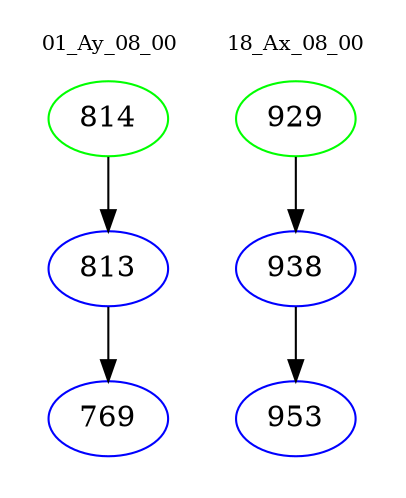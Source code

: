 digraph{
subgraph cluster_0 {
color = white
label = "01_Ay_08_00";
fontsize=10;
T0_814 [label="814", color="green"]
T0_814 -> T0_813 [color="black"]
T0_813 [label="813", color="blue"]
T0_813 -> T0_769 [color="black"]
T0_769 [label="769", color="blue"]
}
subgraph cluster_1 {
color = white
label = "18_Ax_08_00";
fontsize=10;
T1_929 [label="929", color="green"]
T1_929 -> T1_938 [color="black"]
T1_938 [label="938", color="blue"]
T1_938 -> T1_953 [color="black"]
T1_953 [label="953", color="blue"]
}
}
